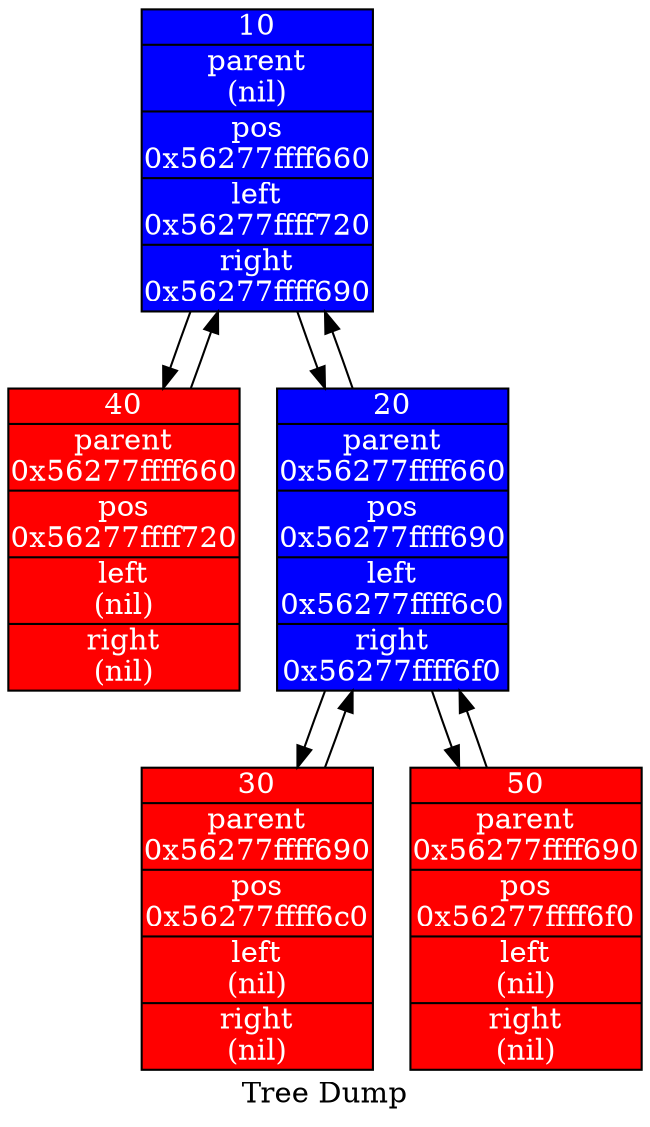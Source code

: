 digraph binary_tree {
  node [shape = "circle", style = "filled", fillcolor = "blue", fontcolor = "#FFFFFF", margin = "0.01"];
  rankdir = "TB";

  label = "Tree Dump";
  "10" [shape = "record", label = "{10 | parent\n(nil) | <f0> pos\n0x56277ffff660| left\n0x56277ffff720 | right\n0x56277ffff690\n}"];
  "10"->"40";
  "40"->"10";
  "40" [shape = "record", fillcolor = "red", label = "{40 | parent\n0x56277ffff660 | <f0> pos\n0x56277ffff720| left\n(nil) | right\n(nil)\n}"];
  "10"->"20";
  "20"->"10";
  "20" [shape = "record", label = "{20 | parent\n0x56277ffff660 | <f0> pos\n0x56277ffff690| left\n0x56277ffff6c0 | right\n0x56277ffff6f0\n}"];
  "20"->"30";
  "30"->"20";
  "30" [shape = "record", fillcolor = "red", label = "{30 | parent\n0x56277ffff690 | <f0> pos\n0x56277ffff6c0| left\n(nil) | right\n(nil)\n}"];
  "20"->"50";
  "50"->"20";
  "50" [shape = "record", fillcolor = "red", label = "{50 | parent\n0x56277ffff690 | <f0> pos\n0x56277ffff6f0| left\n(nil) | right\n(nil)\n}"];
}